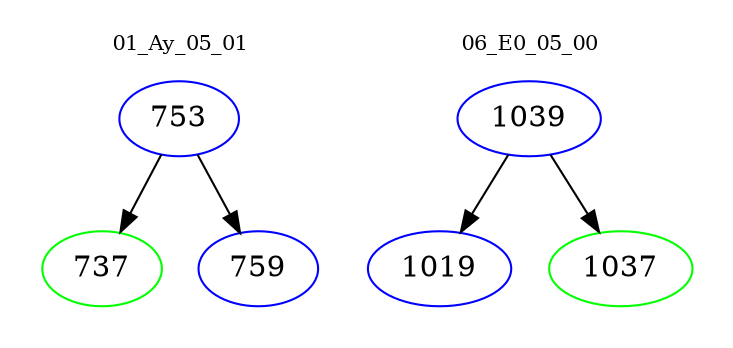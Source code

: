 digraph{
subgraph cluster_0 {
color = white
label = "01_Ay_05_01";
fontsize=10;
T0_753 [label="753", color="blue"]
T0_753 -> T0_737 [color="black"]
T0_737 [label="737", color="green"]
T0_753 -> T0_759 [color="black"]
T0_759 [label="759", color="blue"]
}
subgraph cluster_1 {
color = white
label = "06_E0_05_00";
fontsize=10;
T1_1039 [label="1039", color="blue"]
T1_1039 -> T1_1019 [color="black"]
T1_1019 [label="1019", color="blue"]
T1_1039 -> T1_1037 [color="black"]
T1_1037 [label="1037", color="green"]
}
}
